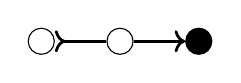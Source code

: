 \begin{tikzpicture}[%
  wnode/.style={circle,fill=white,draw},
  bnode/.style={circle,fill=black,draw},
  thickline/.style={line width=1pt}]
  \node[wnode] (O) {};
  \node[wnode] (O1) [left of=O]  {};
  \node[bnode] (N1) [right of=O] {};
  \path[thickline, >-] (O1) edge (O);
  \draw[thickline,->] (O) to node {} (N1);
\end{tikzpicture}

